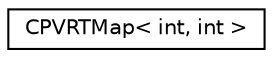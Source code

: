 digraph "Graphical Class Hierarchy"
{
  edge [fontname="Helvetica",fontsize="10",labelfontname="Helvetica",labelfontsize="10"];
  node [fontname="Helvetica",fontsize="10",shape=record];
  rankdir="LR";
  Node1 [label="CPVRTMap\< int, int \>",height=0.2,width=0.4,color="black", fillcolor="white", style="filled",URL="$singleton_c_p_v_r_t_map.html"];
}
